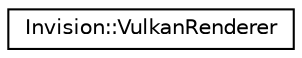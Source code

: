 digraph "Graphical Class Hierarchy"
{
 // LATEX_PDF_SIZE
  edge [fontname="Helvetica",fontsize="10",labelfontname="Helvetica",labelfontsize="10"];
  node [fontname="Helvetica",fontsize="10",shape=record];
  rankdir="LR";
  Node0 [label="Invision::VulkanRenderer",height=0.2,width=0.4,color="black", fillcolor="white", style="filled",URL="$class_invision_1_1_vulkan_renderer.html",tooltip=" "];
}
